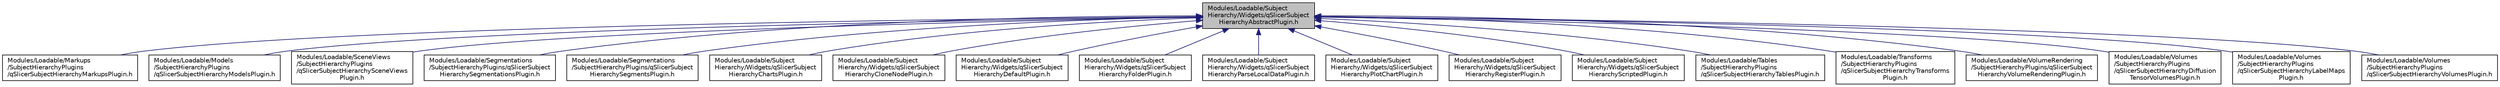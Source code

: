 digraph "Modules/Loadable/SubjectHierarchy/Widgets/qSlicerSubjectHierarchyAbstractPlugin.h"
{
  bgcolor="transparent";
  edge [fontname="Helvetica",fontsize="10",labelfontname="Helvetica",labelfontsize="10"];
  node [fontname="Helvetica",fontsize="10",shape=record];
  Node25 [label="Modules/Loadable/Subject\lHierarchy/Widgets/qSlicerSubject\lHierarchyAbstractPlugin.h",height=0.2,width=0.4,color="black", fillcolor="grey75", style="filled", fontcolor="black"];
  Node25 -> Node26 [dir="back",color="midnightblue",fontsize="10",style="solid",fontname="Helvetica"];
  Node26 [label="Modules/Loadable/Markups\l/SubjectHierarchyPlugins\l/qSlicerSubjectHierarchyMarkupsPlugin.h",height=0.2,width=0.4,color="black",URL="$qSlicerSubjectHierarchyMarkupsPlugin_8h.html"];
  Node25 -> Node27 [dir="back",color="midnightblue",fontsize="10",style="solid",fontname="Helvetica"];
  Node27 [label="Modules/Loadable/Models\l/SubjectHierarchyPlugins\l/qSlicerSubjectHierarchyModelsPlugin.h",height=0.2,width=0.4,color="black",URL="$qSlicerSubjectHierarchyModelsPlugin_8h.html"];
  Node25 -> Node28 [dir="back",color="midnightblue",fontsize="10",style="solid",fontname="Helvetica"];
  Node28 [label="Modules/Loadable/SceneViews\l/SubjectHierarchyPlugins\l/qSlicerSubjectHierarchySceneViews\lPlugin.h",height=0.2,width=0.4,color="black",URL="$qSlicerSubjectHierarchySceneViewsPlugin_8h.html"];
  Node25 -> Node29 [dir="back",color="midnightblue",fontsize="10",style="solid",fontname="Helvetica"];
  Node29 [label="Modules/Loadable/Segmentations\l/SubjectHierarchyPlugins/qSlicerSubject\lHierarchySegmentationsPlugin.h",height=0.2,width=0.4,color="black",URL="$qSlicerSubjectHierarchySegmentationsPlugin_8h.html"];
  Node25 -> Node30 [dir="back",color="midnightblue",fontsize="10",style="solid",fontname="Helvetica"];
  Node30 [label="Modules/Loadable/Segmentations\l/SubjectHierarchyPlugins/qSlicerSubject\lHierarchySegmentsPlugin.h",height=0.2,width=0.4,color="black",URL="$qSlicerSubjectHierarchySegmentsPlugin_8h.html"];
  Node25 -> Node31 [dir="back",color="midnightblue",fontsize="10",style="solid",fontname="Helvetica"];
  Node31 [label="Modules/Loadable/Subject\lHierarchy/Widgets/qSlicerSubject\lHierarchyChartsPlugin.h",height=0.2,width=0.4,color="black",URL="$qSlicerSubjectHierarchyChartsPlugin_8h.html"];
  Node25 -> Node32 [dir="back",color="midnightblue",fontsize="10",style="solid",fontname="Helvetica"];
  Node32 [label="Modules/Loadable/Subject\lHierarchy/Widgets/qSlicerSubject\lHierarchyCloneNodePlugin.h",height=0.2,width=0.4,color="black",URL="$qSlicerSubjectHierarchyCloneNodePlugin_8h.html"];
  Node25 -> Node33 [dir="back",color="midnightblue",fontsize="10",style="solid",fontname="Helvetica"];
  Node33 [label="Modules/Loadable/Subject\lHierarchy/Widgets/qSlicerSubject\lHierarchyDefaultPlugin.h",height=0.2,width=0.4,color="black",URL="$qSlicerSubjectHierarchyDefaultPlugin_8h.html"];
  Node25 -> Node34 [dir="back",color="midnightblue",fontsize="10",style="solid",fontname="Helvetica"];
  Node34 [label="Modules/Loadable/Subject\lHierarchy/Widgets/qSlicerSubject\lHierarchyFolderPlugin.h",height=0.2,width=0.4,color="black",URL="$qSlicerSubjectHierarchyFolderPlugin_8h.html"];
  Node25 -> Node35 [dir="back",color="midnightblue",fontsize="10",style="solid",fontname="Helvetica"];
  Node35 [label="Modules/Loadable/Subject\lHierarchy/Widgets/qSlicerSubject\lHierarchyParseLocalDataPlugin.h",height=0.2,width=0.4,color="black",URL="$qSlicerSubjectHierarchyParseLocalDataPlugin_8h.html"];
  Node25 -> Node36 [dir="back",color="midnightblue",fontsize="10",style="solid",fontname="Helvetica"];
  Node36 [label="Modules/Loadable/Subject\lHierarchy/Widgets/qSlicerSubject\lHierarchyPlotChartPlugin.h",height=0.2,width=0.4,color="black",URL="$qSlicerSubjectHierarchyPlotChartPlugin_8h.html"];
  Node25 -> Node37 [dir="back",color="midnightblue",fontsize="10",style="solid",fontname="Helvetica"];
  Node37 [label="Modules/Loadable/Subject\lHierarchy/Widgets/qSlicerSubject\lHierarchyRegisterPlugin.h",height=0.2,width=0.4,color="black",URL="$qSlicerSubjectHierarchyRegisterPlugin_8h.html"];
  Node25 -> Node38 [dir="back",color="midnightblue",fontsize="10",style="solid",fontname="Helvetica"];
  Node38 [label="Modules/Loadable/Subject\lHierarchy/Widgets/qSlicerSubject\lHierarchyScriptedPlugin.h",height=0.2,width=0.4,color="black",URL="$qSlicerSubjectHierarchyScriptedPlugin_8h.html"];
  Node25 -> Node39 [dir="back",color="midnightblue",fontsize="10",style="solid",fontname="Helvetica"];
  Node39 [label="Modules/Loadable/Tables\l/SubjectHierarchyPlugins\l/qSlicerSubjectHierarchyTablesPlugin.h",height=0.2,width=0.4,color="black",URL="$qSlicerSubjectHierarchyTablesPlugin_8h.html"];
  Node25 -> Node40 [dir="back",color="midnightblue",fontsize="10",style="solid",fontname="Helvetica"];
  Node40 [label="Modules/Loadable/Transforms\l/SubjectHierarchyPlugins\l/qSlicerSubjectHierarchyTransforms\lPlugin.h",height=0.2,width=0.4,color="black",URL="$qSlicerSubjectHierarchyTransformsPlugin_8h.html"];
  Node25 -> Node41 [dir="back",color="midnightblue",fontsize="10",style="solid",fontname="Helvetica"];
  Node41 [label="Modules/Loadable/VolumeRendering\l/SubjectHierarchyPlugins/qSlicerSubject\lHierarchyVolumeRenderingPlugin.h",height=0.2,width=0.4,color="black",URL="$qSlicerSubjectHierarchyVolumeRenderingPlugin_8h.html"];
  Node25 -> Node42 [dir="back",color="midnightblue",fontsize="10",style="solid",fontname="Helvetica"];
  Node42 [label="Modules/Loadable/Volumes\l/SubjectHierarchyPlugins\l/qSlicerSubjectHierarchyDiffusion\lTensorVolumesPlugin.h",height=0.2,width=0.4,color="black",URL="$qSlicerSubjectHierarchyDiffusionTensorVolumesPlugin_8h.html"];
  Node25 -> Node43 [dir="back",color="midnightblue",fontsize="10",style="solid",fontname="Helvetica"];
  Node43 [label="Modules/Loadable/Volumes\l/SubjectHierarchyPlugins\l/qSlicerSubjectHierarchyLabelMaps\lPlugin.h",height=0.2,width=0.4,color="black",URL="$qSlicerSubjectHierarchyLabelMapsPlugin_8h.html"];
  Node25 -> Node44 [dir="back",color="midnightblue",fontsize="10",style="solid",fontname="Helvetica"];
  Node44 [label="Modules/Loadable/Volumes\l/SubjectHierarchyPlugins\l/qSlicerSubjectHierarchyVolumesPlugin.h",height=0.2,width=0.4,color="black",URL="$qSlicerSubjectHierarchyVolumesPlugin_8h.html"];
}
